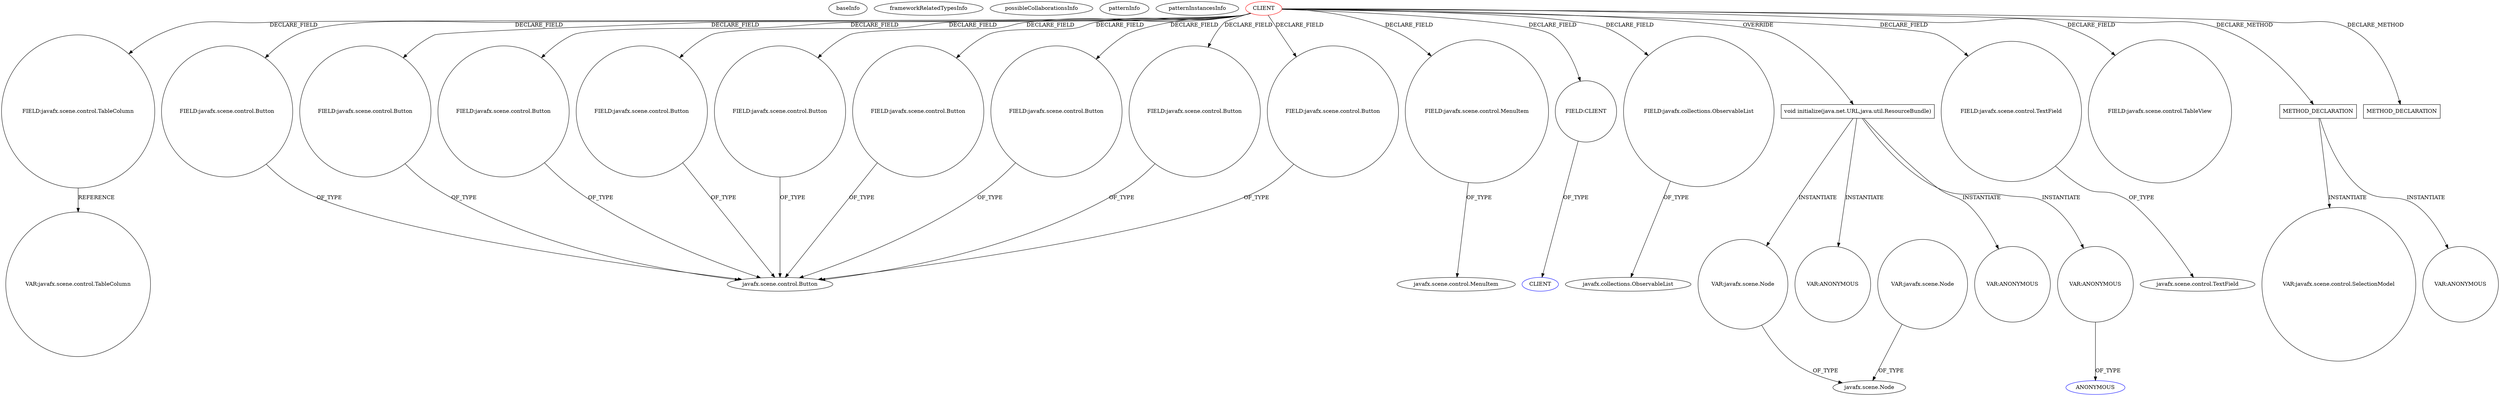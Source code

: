 digraph {
baseInfo[graphId=384,category="pattern",isAnonymous=false,possibleRelation=false]
frameworkRelatedTypesInfo[]
possibleCollaborationsInfo[]
patternInfo[frequency=2.0,patternRootClient=0]
patternInstancesInfo[0="hock323-eventManager~/hock323-eventManager/EventManager-master/src/eventManager/controller/pokerTournament/TournamentController.java~TournamentController~3009",1="bianconejo-CEFX~/bianconejo-CEFX/CEFX-master/src/cefx/CEPrincipalController.java~CEPrincipalController~2114"]
144[label="FIELD:javafx.scene.control.TableColumn",vertexType="FIELD_DECLARATION",isFrameworkType=false,shape=circle]
0[label="CLIENT",vertexType="ROOT_CLIENT_CLASS_DECLARATION",isFrameworkType=false,color=red]
14[label="FIELD:javafx.scene.control.Button",vertexType="FIELD_DECLARATION",isFrameworkType=false,shape=circle]
52[label="FIELD:javafx.scene.control.Button",vertexType="FIELD_DECLARATION",isFrameworkType=false,shape=circle]
81[label="FIELD:javafx.scene.control.Button",vertexType="FIELD_DECLARATION",isFrameworkType=false,shape=circle]
140[label="FIELD:javafx.scene.control.Button",vertexType="FIELD_DECLARATION",isFrameworkType=false,shape=circle]
8[label="FIELD:javafx.scene.control.Button",vertexType="FIELD_DECLARATION",isFrameworkType=false,shape=circle]
142[label="FIELD:javafx.scene.control.Button",vertexType="FIELD_DECLARATION",isFrameworkType=false,shape=circle]
10[label="FIELD:javafx.scene.control.Button",vertexType="FIELD_DECLARATION",isFrameworkType=false,shape=circle]
79[label="FIELD:javafx.scene.control.Button",vertexType="FIELD_DECLARATION",isFrameworkType=false,shape=circle]
48[label="FIELD:javafx.scene.control.Button",vertexType="FIELD_DECLARATION",isFrameworkType=false,shape=circle]
102[label="FIELD:javafx.scene.control.MenuItem",vertexType="FIELD_DECLARATION",isFrameworkType=false,shape=circle]
89[label="FIELD:CLIENT",vertexType="FIELD_DECLARATION",isFrameworkType=false,shape=circle]
146[label="FIELD:javafx.collections.ObservableList",vertexType="FIELD_DECLARATION",isFrameworkType=false,shape=circle]
147[label="javafx.collections.ObservableList",vertexType="FRAMEWORK_INTERFACE_TYPE",isFrameworkType=false]
103[label="javafx.scene.control.MenuItem",vertexType="FRAMEWORK_CLASS_TYPE",isFrameworkType=false]
152[label="void initialize(java.net.URL,java.util.ResourceBundle)",vertexType="OVERRIDING_METHOD_DECLARATION",isFrameworkType=false,shape=box]
5[label="javafx.scene.control.Button",vertexType="FRAMEWORK_CLASS_TYPE",isFrameworkType=false]
6[label="FIELD:javafx.scene.control.TextField",vertexType="FIELD_DECLARATION",isFrameworkType=false,shape=circle]
90[label="CLIENT",vertexType="REFERENCE_CLIENT_CLASS_DECLARATION",isFrameworkType=false,color=blue]
211[label="VAR:javafx.scene.Node",vertexType="VARIABLE_EXPRESION",isFrameworkType=false,shape=circle]
189[label="javafx.scene.Node",vertexType="FRAMEWORK_CLASS_TYPE",isFrameworkType=false]
506[label="VAR:javafx.scene.Node",vertexType="VARIABLE_EXPRESION",isFrameworkType=false,shape=circle]
184[label="VAR:ANONYMOUS",vertexType="VARIABLE_EXPRESION",isFrameworkType=false,shape=circle]
259[label="VAR:ANONYMOUS",vertexType="VARIABLE_EXPRESION",isFrameworkType=false,shape=circle]
319[label="VAR:ANONYMOUS",vertexType="VARIABLE_EXPRESION",isFrameworkType=false,shape=circle]
7[label="javafx.scene.control.TextField",vertexType="FRAMEWORK_CLASS_TYPE",isFrameworkType=false]
260[label="ANONYMOUS",vertexType="REFERENCE_ANONYMOUS_DECLARATION",isFrameworkType=false,color=blue]
150[label="FIELD:javafx.scene.control.TableView",vertexType="FIELD_DECLARATION",isFrameworkType=false,shape=circle]
901[label="VAR:javafx.scene.control.TableColumn",vertexType="VARIABLE_EXPRESION",isFrameworkType=false,shape=circle]
563[label="METHOD_DECLARATION",vertexType="CLIENT_METHOD_DECLARATION",isFrameworkType=false,shape=box]
585[label="VAR:javafx.scene.control.SelectionModel",vertexType="VARIABLE_EXPRESION",isFrameworkType=false,shape=circle]
568[label="VAR:ANONYMOUS",vertexType="VARIABLE_EXPRESION",isFrameworkType=false,shape=circle]
594[label="METHOD_DECLARATION",vertexType="CLIENT_METHOD_DECLARATION",isFrameworkType=false,shape=box]
0->48[label="DECLARE_FIELD"]
140->5[label="OF_TYPE"]
0->52[label="DECLARE_FIELD"]
79->5[label="OF_TYPE"]
211->189[label="OF_TYPE"]
563->568[label="INSTANTIATE"]
52->5[label="OF_TYPE"]
102->103[label="OF_TYPE"]
506->189[label="OF_TYPE"]
0->152[label="OVERRIDE"]
0->563[label="DECLARE_METHOD"]
0->8[label="DECLARE_FIELD"]
146->147[label="OF_TYPE"]
6->7[label="OF_TYPE"]
81->5[label="OF_TYPE"]
259->260[label="OF_TYPE"]
0->10[label="DECLARE_FIELD"]
0->146[label="DECLARE_FIELD"]
0->142[label="DECLARE_FIELD"]
0->89[label="DECLARE_FIELD"]
0->140[label="DECLARE_FIELD"]
142->5[label="OF_TYPE"]
89->90[label="OF_TYPE"]
14->5[label="OF_TYPE"]
48->5[label="OF_TYPE"]
0->14[label="DECLARE_FIELD"]
10->5[label="OF_TYPE"]
152->211[label="INSTANTIATE"]
144->901[label="REFERENCE"]
0->150[label="DECLARE_FIELD"]
152->259[label="INSTANTIATE"]
563->585[label="INSTANTIATE"]
0->6[label="DECLARE_FIELD"]
0->144[label="DECLARE_FIELD"]
8->5[label="OF_TYPE"]
152->319[label="INSTANTIATE"]
152->184[label="INSTANTIATE"]
0->79[label="DECLARE_FIELD"]
0->81[label="DECLARE_FIELD"]
0->102[label="DECLARE_FIELD"]
0->594[label="DECLARE_METHOD"]
}
